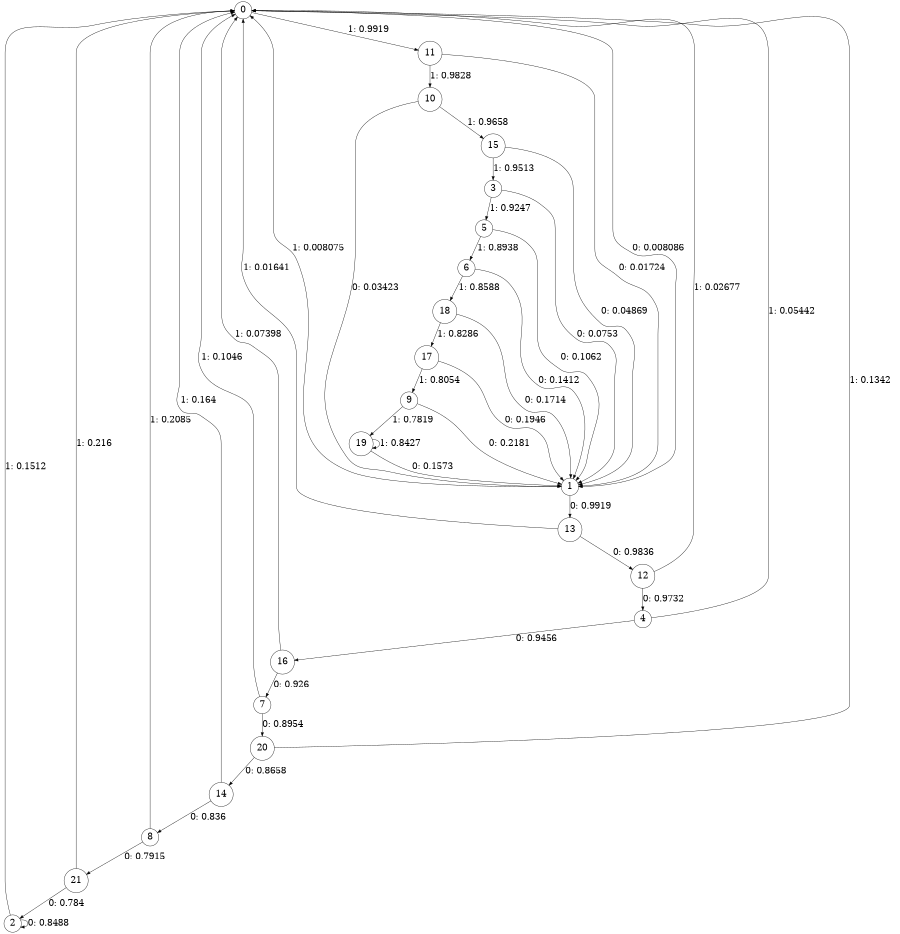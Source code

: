 digraph "ch3_face_source_L12" {
size = "6,8.5";
ratio = "fill";
node [shape = circle];
node [fontsize = 24];
edge [fontsize = 24];
0 -> 1 [label = "0: 0.008086  "];
0 -> 11 [label = "1: 0.9919   "];
1 -> 13 [label = "0: 0.9919   "];
1 -> 0 [label = "1: 0.008075  "];
2 -> 2 [label = "0: 0.8488   "];
2 -> 0 [label = "1: 0.1512   "];
3 -> 1 [label = "0: 0.0753   "];
3 -> 5 [label = "1: 0.9247   "];
4 -> 16 [label = "0: 0.9456   "];
4 -> 0 [label = "1: 0.05442  "];
5 -> 1 [label = "0: 0.1062   "];
5 -> 6 [label = "1: 0.8938   "];
6 -> 1 [label = "0: 0.1412   "];
6 -> 18 [label = "1: 0.8588   "];
7 -> 20 [label = "0: 0.8954   "];
7 -> 0 [label = "1: 0.1046   "];
8 -> 21 [label = "0: 0.7915   "];
8 -> 0 [label = "1: 0.2085   "];
9 -> 1 [label = "0: 0.2181   "];
9 -> 19 [label = "1: 0.7819   "];
10 -> 1 [label = "0: 0.03423  "];
10 -> 15 [label = "1: 0.9658   "];
11 -> 1 [label = "0: 0.01724  "];
11 -> 10 [label = "1: 0.9828   "];
12 -> 4 [label = "0: 0.9732   "];
12 -> 0 [label = "1: 0.02677  "];
13 -> 12 [label = "0: 0.9836   "];
13 -> 0 [label = "1: 0.01641  "];
14 -> 8 [label = "0: 0.836    "];
14 -> 0 [label = "1: 0.164    "];
15 -> 1 [label = "0: 0.04869  "];
15 -> 3 [label = "1: 0.9513   "];
16 -> 7 [label = "0: 0.926    "];
16 -> 0 [label = "1: 0.07398  "];
17 -> 1 [label = "0: 0.1946   "];
17 -> 9 [label = "1: 0.8054   "];
18 -> 1 [label = "0: 0.1714   "];
18 -> 17 [label = "1: 0.8286   "];
19 -> 1 [label = "0: 0.1573   "];
19 -> 19 [label = "1: 0.8427   "];
20 -> 14 [label = "0: 0.8658   "];
20 -> 0 [label = "1: 0.1342   "];
21 -> 2 [label = "0: 0.784    "];
21 -> 0 [label = "1: 0.216    "];
}